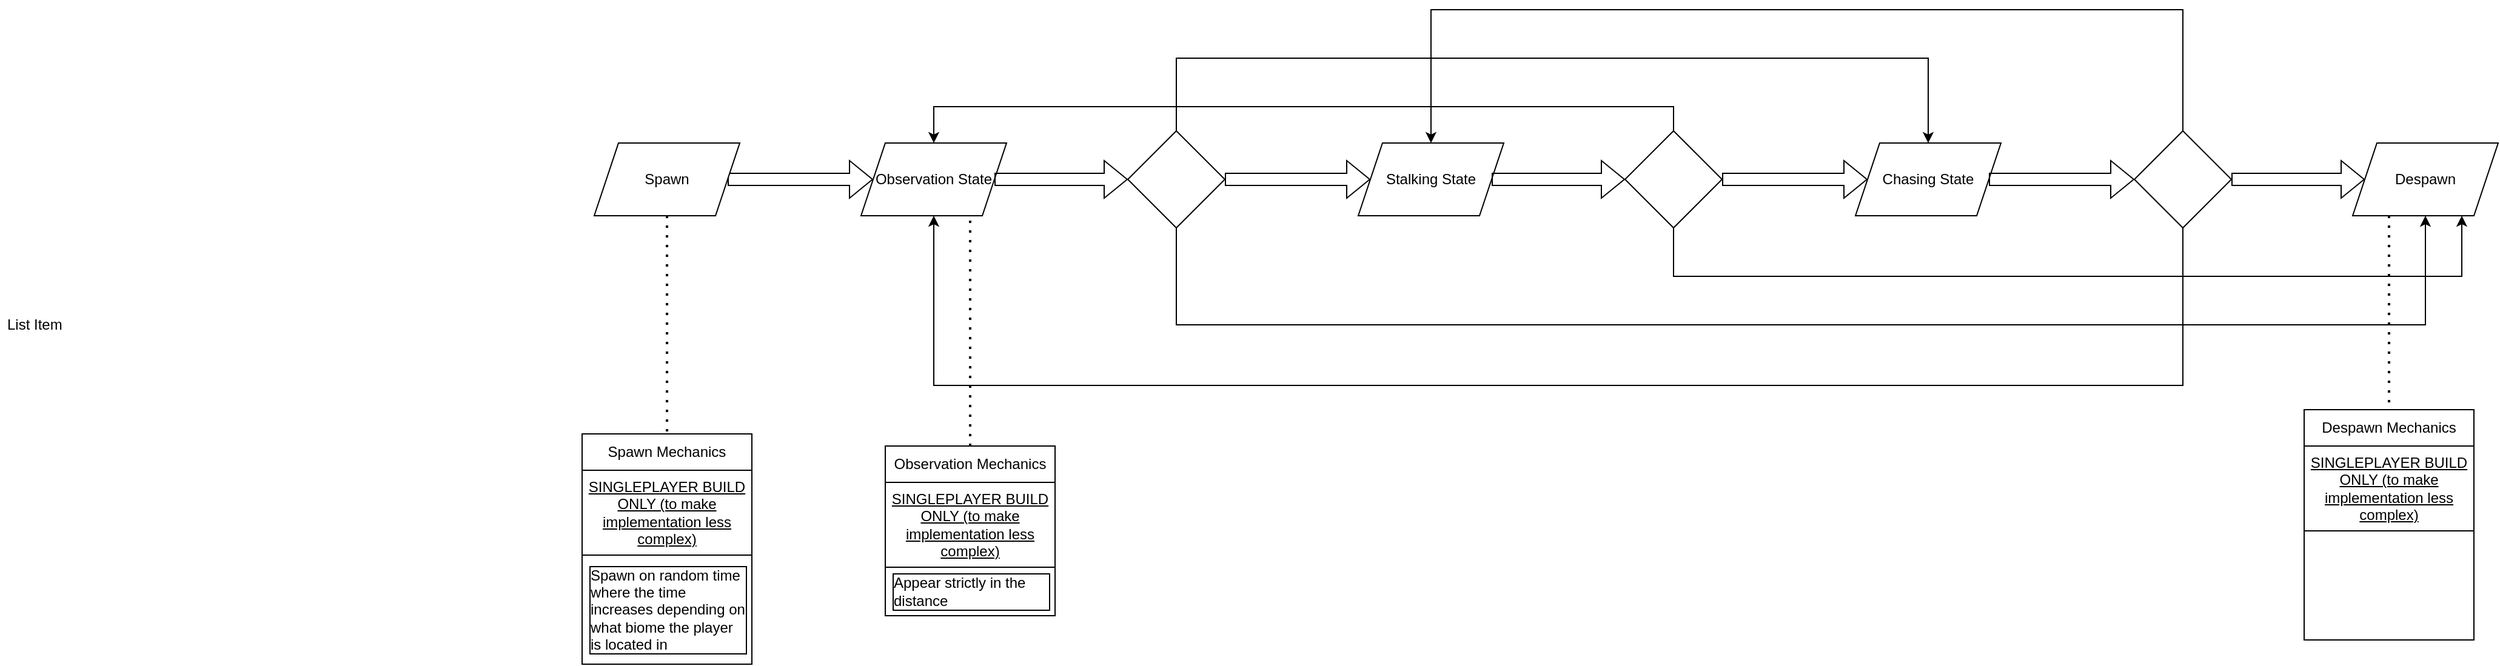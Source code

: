 <mxfile version="22.1.16" type="github">
  <diagram name="Page-1" id="9f46799a-70d6-7492-0946-bef42562c5a5">
    <mxGraphModel dx="2568" dy="988" grid="1" gridSize="10" guides="1" tooltips="1" connect="1" arrows="1" fold="1" page="1" pageScale="1" pageWidth="1100" pageHeight="850" background="none" math="0" shadow="0">
      <root>
        <mxCell id="0" />
        <mxCell id="1" parent="0" />
        <mxCell id="Y99GI6rGSwbLpOmnozQ8-1" value="Despawn" style="rounded=0;whiteSpace=wrap;html=1;shape=parallelogram;perimeter=parallelogramPerimeter;fixedSize=1;" parent="1" vertex="1">
          <mxGeometry x="1280" y="290" width="120" height="60" as="geometry" />
        </mxCell>
        <mxCell id="Y99GI6rGSwbLpOmnozQ8-6" style="edgeStyle=orthogonalEdgeStyle;rounded=0;orthogonalLoop=1;jettySize=auto;html=1;exitX=1;exitY=0.5;exitDx=0;exitDy=0;entryX=0;entryY=0.5;entryDx=0;entryDy=0;shape=flexArrow;" parent="1" source="Y99GI6rGSwbLpOmnozQ8-2" target="Y99GI6rGSwbLpOmnozQ8-3" edge="1">
          <mxGeometry relative="1" as="geometry" />
        </mxCell>
        <mxCell id="ZmV9nVWwOcAuqBcYUQFM-15" style="edgeStyle=orthogonalEdgeStyle;rounded=0;orthogonalLoop=1;jettySize=auto;html=1;entryX=0.5;entryY=0;entryDx=0;entryDy=0;endArrow=none;dashed=1;dashPattern=1 3;strokeWidth=2;" edge="1" parent="1" source="Y99GI6rGSwbLpOmnozQ8-2" target="ZmV9nVWwOcAuqBcYUQFM-9">
          <mxGeometry relative="1" as="geometry" />
        </mxCell>
        <mxCell id="Y99GI6rGSwbLpOmnozQ8-2" value="Spawn" style="rounded=0;whiteSpace=wrap;html=1;labelBackgroundColor=none;shape=parallelogram;perimeter=parallelogramPerimeter;fixedSize=1;" parent="1" vertex="1">
          <mxGeometry x="-170" y="290" width="120" height="60" as="geometry" />
        </mxCell>
        <mxCell id="Y99GI6rGSwbLpOmnozQ8-3" value="Observation State" style="rounded=0;whiteSpace=wrap;html=1;shape=parallelogram;perimeter=parallelogramPerimeter;fixedSize=1;" parent="1" vertex="1">
          <mxGeometry x="50" y="290" width="120" height="60" as="geometry" />
        </mxCell>
        <mxCell id="Y99GI6rGSwbLpOmnozQ8-10" style="edgeStyle=orthogonalEdgeStyle;rounded=0;orthogonalLoop=1;jettySize=auto;html=1;exitX=1;exitY=0.5;exitDx=0;exitDy=0;entryX=0;entryY=0.5;entryDx=0;entryDy=0;shape=flexArrow;" parent="1" source="Y99GI6rGSwbLpOmnozQ8-21" target="Y99GI6rGSwbLpOmnozQ8-8" edge="1">
          <mxGeometry relative="1" as="geometry" />
        </mxCell>
        <mxCell id="Y99GI6rGSwbLpOmnozQ8-4" value="Stalking State" style="rounded=0;whiteSpace=wrap;html=1;shape=parallelogram;perimeter=parallelogramPerimeter;fixedSize=1;" parent="1" vertex="1">
          <mxGeometry x="460" y="290" width="120" height="60" as="geometry" />
        </mxCell>
        <mxCell id="Y99GI6rGSwbLpOmnozQ8-7" style="edgeStyle=orthogonalEdgeStyle;rounded=0;orthogonalLoop=1;jettySize=auto;html=1;exitX=1;exitY=0.5;exitDx=0;exitDy=0;entryX=0;entryY=0.5;entryDx=0;entryDy=0;shape=flexArrow;" parent="1" source="Y99GI6rGSwbLpOmnozQ8-18" target="Y99GI6rGSwbLpOmnozQ8-4" edge="1">
          <mxGeometry relative="1" as="geometry" />
        </mxCell>
        <mxCell id="Y99GI6rGSwbLpOmnozQ8-9" style="edgeStyle=orthogonalEdgeStyle;rounded=0;orthogonalLoop=1;jettySize=auto;html=1;exitX=1;exitY=0.5;exitDx=0;exitDy=0;entryX=0;entryY=0.5;entryDx=0;entryDy=0;shape=flexArrow;" parent="1" source="Y99GI6rGSwbLpOmnozQ8-23" target="Y99GI6rGSwbLpOmnozQ8-1" edge="1">
          <mxGeometry relative="1" as="geometry" />
        </mxCell>
        <mxCell id="Y99GI6rGSwbLpOmnozQ8-8" value="Chasing State" style="rounded=0;whiteSpace=wrap;html=1;shape=parallelogram;perimeter=parallelogramPerimeter;fixedSize=1;" parent="1" vertex="1">
          <mxGeometry x="870" y="290" width="120" height="60" as="geometry" />
        </mxCell>
        <mxCell id="Y99GI6rGSwbLpOmnozQ8-17" value="" style="edgeStyle=orthogonalEdgeStyle;rounded=0;orthogonalLoop=1;jettySize=auto;html=1;exitX=1;exitY=0.5;exitDx=0;exitDy=0;entryX=0;entryY=0.5;entryDx=0;entryDy=0;shape=flexArrow;" parent="1" source="Y99GI6rGSwbLpOmnozQ8-3" target="Y99GI6rGSwbLpOmnozQ8-18" edge="1">
          <mxGeometry relative="1" as="geometry">
            <mxPoint x="390" y="320" as="sourcePoint" />
            <mxPoint x="470" y="320" as="targetPoint" />
          </mxGeometry>
        </mxCell>
        <mxCell id="Y99GI6rGSwbLpOmnozQ8-29" style="edgeStyle=orthogonalEdgeStyle;rounded=0;orthogonalLoop=1;jettySize=auto;html=1;entryX=0.5;entryY=1;entryDx=0;entryDy=0;" parent="1" source="Y99GI6rGSwbLpOmnozQ8-18" target="Y99GI6rGSwbLpOmnozQ8-1" edge="1">
          <mxGeometry relative="1" as="geometry">
            <Array as="points">
              <mxPoint x="310" y="440" />
              <mxPoint x="1340" y="440" />
            </Array>
          </mxGeometry>
        </mxCell>
        <mxCell id="Y99GI6rGSwbLpOmnozQ8-37" style="edgeStyle=orthogonalEdgeStyle;rounded=0;orthogonalLoop=1;jettySize=auto;html=1;entryX=0.5;entryY=0;entryDx=0;entryDy=0;" parent="1" source="Y99GI6rGSwbLpOmnozQ8-18" target="Y99GI6rGSwbLpOmnozQ8-8" edge="1">
          <mxGeometry relative="1" as="geometry">
            <Array as="points">
              <mxPoint x="310" y="220" />
              <mxPoint x="930" y="220" />
            </Array>
          </mxGeometry>
        </mxCell>
        <mxCell id="Y99GI6rGSwbLpOmnozQ8-18" value="" style="rhombus;whiteSpace=wrap;html=1;" parent="1" vertex="1">
          <mxGeometry x="270" y="280" width="80" height="80" as="geometry" />
        </mxCell>
        <mxCell id="Y99GI6rGSwbLpOmnozQ8-20" value="" style="edgeStyle=orthogonalEdgeStyle;rounded=0;orthogonalLoop=1;jettySize=auto;html=1;exitX=1;exitY=0.5;exitDx=0;exitDy=0;entryX=0;entryY=0.5;entryDx=0;entryDy=0;shape=flexArrow;" parent="1" source="Y99GI6rGSwbLpOmnozQ8-4" target="Y99GI6rGSwbLpOmnozQ8-21" edge="1">
          <mxGeometry relative="1" as="geometry">
            <mxPoint x="590" y="320" as="sourcePoint" />
            <mxPoint x="670" y="320" as="targetPoint" />
          </mxGeometry>
        </mxCell>
        <mxCell id="Y99GI6rGSwbLpOmnozQ8-25" style="edgeStyle=orthogonalEdgeStyle;rounded=0;orthogonalLoop=1;jettySize=auto;html=1;entryX=0.5;entryY=0;entryDx=0;entryDy=0;" parent="1" source="Y99GI6rGSwbLpOmnozQ8-21" target="Y99GI6rGSwbLpOmnozQ8-3" edge="1">
          <mxGeometry relative="1" as="geometry">
            <Array as="points">
              <mxPoint x="720" y="260" />
              <mxPoint x="110" y="260" />
            </Array>
          </mxGeometry>
        </mxCell>
        <mxCell id="Y99GI6rGSwbLpOmnozQ8-28" style="edgeStyle=orthogonalEdgeStyle;rounded=0;orthogonalLoop=1;jettySize=auto;html=1;entryX=0.75;entryY=1;entryDx=0;entryDy=0;" parent="1" source="Y99GI6rGSwbLpOmnozQ8-21" target="Y99GI6rGSwbLpOmnozQ8-1" edge="1">
          <mxGeometry relative="1" as="geometry">
            <Array as="points">
              <mxPoint x="720" y="400" />
              <mxPoint x="1370" y="400" />
            </Array>
          </mxGeometry>
        </mxCell>
        <mxCell id="Y99GI6rGSwbLpOmnozQ8-21" value="" style="rhombus;whiteSpace=wrap;html=1;" parent="1" vertex="1">
          <mxGeometry x="680" y="280" width="80" height="80" as="geometry" />
        </mxCell>
        <mxCell id="Y99GI6rGSwbLpOmnozQ8-22" value="" style="edgeStyle=orthogonalEdgeStyle;rounded=0;orthogonalLoop=1;jettySize=auto;html=1;exitX=1;exitY=0.5;exitDx=0;exitDy=0;entryX=0;entryY=0.5;entryDx=0;entryDy=0;shape=flexArrow;" parent="1" source="Y99GI6rGSwbLpOmnozQ8-8" target="Y99GI6rGSwbLpOmnozQ8-23" edge="1">
          <mxGeometry relative="1" as="geometry">
            <mxPoint x="790" y="320" as="sourcePoint" />
            <mxPoint x="870" y="320" as="targetPoint" />
          </mxGeometry>
        </mxCell>
        <mxCell id="Y99GI6rGSwbLpOmnozQ8-31" style="edgeStyle=orthogonalEdgeStyle;rounded=0;orthogonalLoop=1;jettySize=auto;html=1;entryX=0.5;entryY=0;entryDx=0;entryDy=0;" parent="1" source="Y99GI6rGSwbLpOmnozQ8-23" target="Y99GI6rGSwbLpOmnozQ8-4" edge="1">
          <mxGeometry relative="1" as="geometry">
            <Array as="points">
              <mxPoint x="1140" y="180" />
              <mxPoint x="520" y="180" />
            </Array>
          </mxGeometry>
        </mxCell>
        <mxCell id="Y99GI6rGSwbLpOmnozQ8-33" style="edgeStyle=orthogonalEdgeStyle;rounded=0;orthogonalLoop=1;jettySize=auto;html=1;entryX=0.5;entryY=1;entryDx=0;entryDy=0;" parent="1" source="Y99GI6rGSwbLpOmnozQ8-23" target="Y99GI6rGSwbLpOmnozQ8-3" edge="1">
          <mxGeometry relative="1" as="geometry">
            <Array as="points">
              <mxPoint x="1140" y="490" />
              <mxPoint x="110" y="490" />
            </Array>
          </mxGeometry>
        </mxCell>
        <mxCell id="Y99GI6rGSwbLpOmnozQ8-23" value="" style="rhombus;whiteSpace=wrap;html=1;" parent="1" vertex="1">
          <mxGeometry x="1100" y="280" width="80" height="80" as="geometry" />
        </mxCell>
        <mxCell id="ZmV9nVWwOcAuqBcYUQFM-8" value="List Item" style="text;strokeColor=none;fillColor=none;align=left;verticalAlign=middle;spacingLeft=4;spacingRight=4;overflow=hidden;points=[[0,0.5],[1,0.5]];portConstraint=eastwest;rotatable=0;whiteSpace=wrap;html=1;" vertex="1" parent="1">
          <mxGeometry x="-660" y="425" width="80" height="30" as="geometry" />
        </mxCell>
        <mxCell id="ZmV9nVWwOcAuqBcYUQFM-9" value="Spawn Mechanics" style="swimlane;fontStyle=0;childLayout=stackLayout;horizontal=1;startSize=30;horizontalStack=0;resizeParent=1;resizeParentMax=0;resizeLast=0;collapsible=1;marginBottom=0;whiteSpace=wrap;html=1;" vertex="1" parent="1">
          <mxGeometry x="-180" y="530" width="140" height="190" as="geometry" />
        </mxCell>
        <mxCell id="ZmV9nVWwOcAuqBcYUQFM-16" value="SINGLEPLAYER BUILD ONLY (to make implementation less complex)" style="text;html=1;strokeColor=none;fillColor=none;align=center;verticalAlign=middle;whiteSpace=wrap;rounded=0;fontStyle=4" vertex="1" parent="ZmV9nVWwOcAuqBcYUQFM-9">
          <mxGeometry y="30" width="140" height="70" as="geometry" />
        </mxCell>
        <mxCell id="ZmV9nVWwOcAuqBcYUQFM-10" value="Spawn on random time where the time increases depending on what biome the player is located in" style="text;strokeColor=default;fillColor=none;align=left;verticalAlign=middle;spacingLeft=4;spacingRight=4;overflow=hidden;points=[[0,0.5],[1,0.5]];portConstraint=eastwest;rotatable=0;whiteSpace=wrap;html=1;labelBorderColor=default;labelBackgroundColor=none;" vertex="1" parent="ZmV9nVWwOcAuqBcYUQFM-9">
          <mxGeometry y="100" width="140" height="90" as="geometry" />
        </mxCell>
        <mxCell id="ZmV9nVWwOcAuqBcYUQFM-17" value="Observation Mechanics" style="swimlane;fontStyle=0;childLayout=stackLayout;horizontal=1;startSize=30;horizontalStack=0;resizeParent=1;resizeParentMax=0;resizeLast=0;collapsible=1;marginBottom=0;whiteSpace=wrap;html=1;labelBorderColor=none;" vertex="1" parent="1">
          <mxGeometry x="70" y="540" width="140" height="140" as="geometry" />
        </mxCell>
        <mxCell id="ZmV9nVWwOcAuqBcYUQFM-18" value="SINGLEPLAYER BUILD ONLY (to make implementation less complex)" style="text;html=1;strokeColor=none;fillColor=none;align=center;verticalAlign=middle;whiteSpace=wrap;rounded=0;fontStyle=4" vertex="1" parent="ZmV9nVWwOcAuqBcYUQFM-17">
          <mxGeometry y="30" width="140" height="70" as="geometry" />
        </mxCell>
        <mxCell id="ZmV9nVWwOcAuqBcYUQFM-19" value="Appear strictly in the distance" style="text;strokeColor=default;fillColor=none;align=left;verticalAlign=middle;spacingLeft=4;spacingRight=4;overflow=hidden;points=[[0,0.5],[1,0.5]];portConstraint=eastwest;rotatable=0;whiteSpace=wrap;html=1;labelBorderColor=default;" vertex="1" parent="ZmV9nVWwOcAuqBcYUQFM-17">
          <mxGeometry y="100" width="140" height="40" as="geometry" />
        </mxCell>
        <mxCell id="ZmV9nVWwOcAuqBcYUQFM-22" value="" style="endArrow=none;dashed=1;html=1;dashPattern=1 3;strokeWidth=2;rounded=0;exitX=0.5;exitY=0;exitDx=0;exitDy=0;entryX=0.75;entryY=1;entryDx=0;entryDy=0;" edge="1" parent="1" source="ZmV9nVWwOcAuqBcYUQFM-17" target="Y99GI6rGSwbLpOmnozQ8-3">
          <mxGeometry width="50" height="50" relative="1" as="geometry">
            <mxPoint x="120" y="540" as="sourcePoint" />
            <mxPoint x="170" y="490" as="targetPoint" />
          </mxGeometry>
        </mxCell>
        <mxCell id="ZmV9nVWwOcAuqBcYUQFM-23" value="Despawn Mechanics" style="swimlane;fontStyle=0;childLayout=stackLayout;horizontal=1;startSize=30;horizontalStack=0;resizeParent=1;resizeParentMax=0;resizeLast=0;collapsible=1;marginBottom=0;whiteSpace=wrap;html=1;strokeColor=default;" vertex="1" parent="1">
          <mxGeometry x="1240" y="510" width="140" height="190" as="geometry" />
        </mxCell>
        <mxCell id="ZmV9nVWwOcAuqBcYUQFM-24" value="SINGLEPLAYER BUILD ONLY (to make implementation less complex)" style="text;html=1;strokeColor=none;fillColor=none;align=center;verticalAlign=middle;whiteSpace=wrap;rounded=0;fontStyle=4" vertex="1" parent="ZmV9nVWwOcAuqBcYUQFM-23">
          <mxGeometry y="30" width="140" height="70" as="geometry" />
        </mxCell>
        <mxCell id="ZmV9nVWwOcAuqBcYUQFM-25" value="" style="text;strokeColor=default;fillColor=none;align=left;verticalAlign=middle;spacingLeft=4;spacingRight=4;overflow=hidden;points=[[0,0.5],[1,0.5]];portConstraint=eastwest;rotatable=0;whiteSpace=wrap;html=1;" vertex="1" parent="ZmV9nVWwOcAuqBcYUQFM-23">
          <mxGeometry y="100" width="140" height="90" as="geometry" />
        </mxCell>
        <mxCell id="ZmV9nVWwOcAuqBcYUQFM-31" value="" style="endArrow=none;dashed=1;html=1;dashPattern=1 3;strokeWidth=2;rounded=0;entryX=0.5;entryY=0;entryDx=0;entryDy=0;exitX=0.25;exitY=1;exitDx=0;exitDy=0;" edge="1" parent="1" source="Y99GI6rGSwbLpOmnozQ8-1" target="ZmV9nVWwOcAuqBcYUQFM-23">
          <mxGeometry width="50" height="50" relative="1" as="geometry">
            <mxPoint x="1310" y="420" as="sourcePoint" />
            <mxPoint x="1390" y="410" as="targetPoint" />
          </mxGeometry>
        </mxCell>
      </root>
    </mxGraphModel>
  </diagram>
</mxfile>
